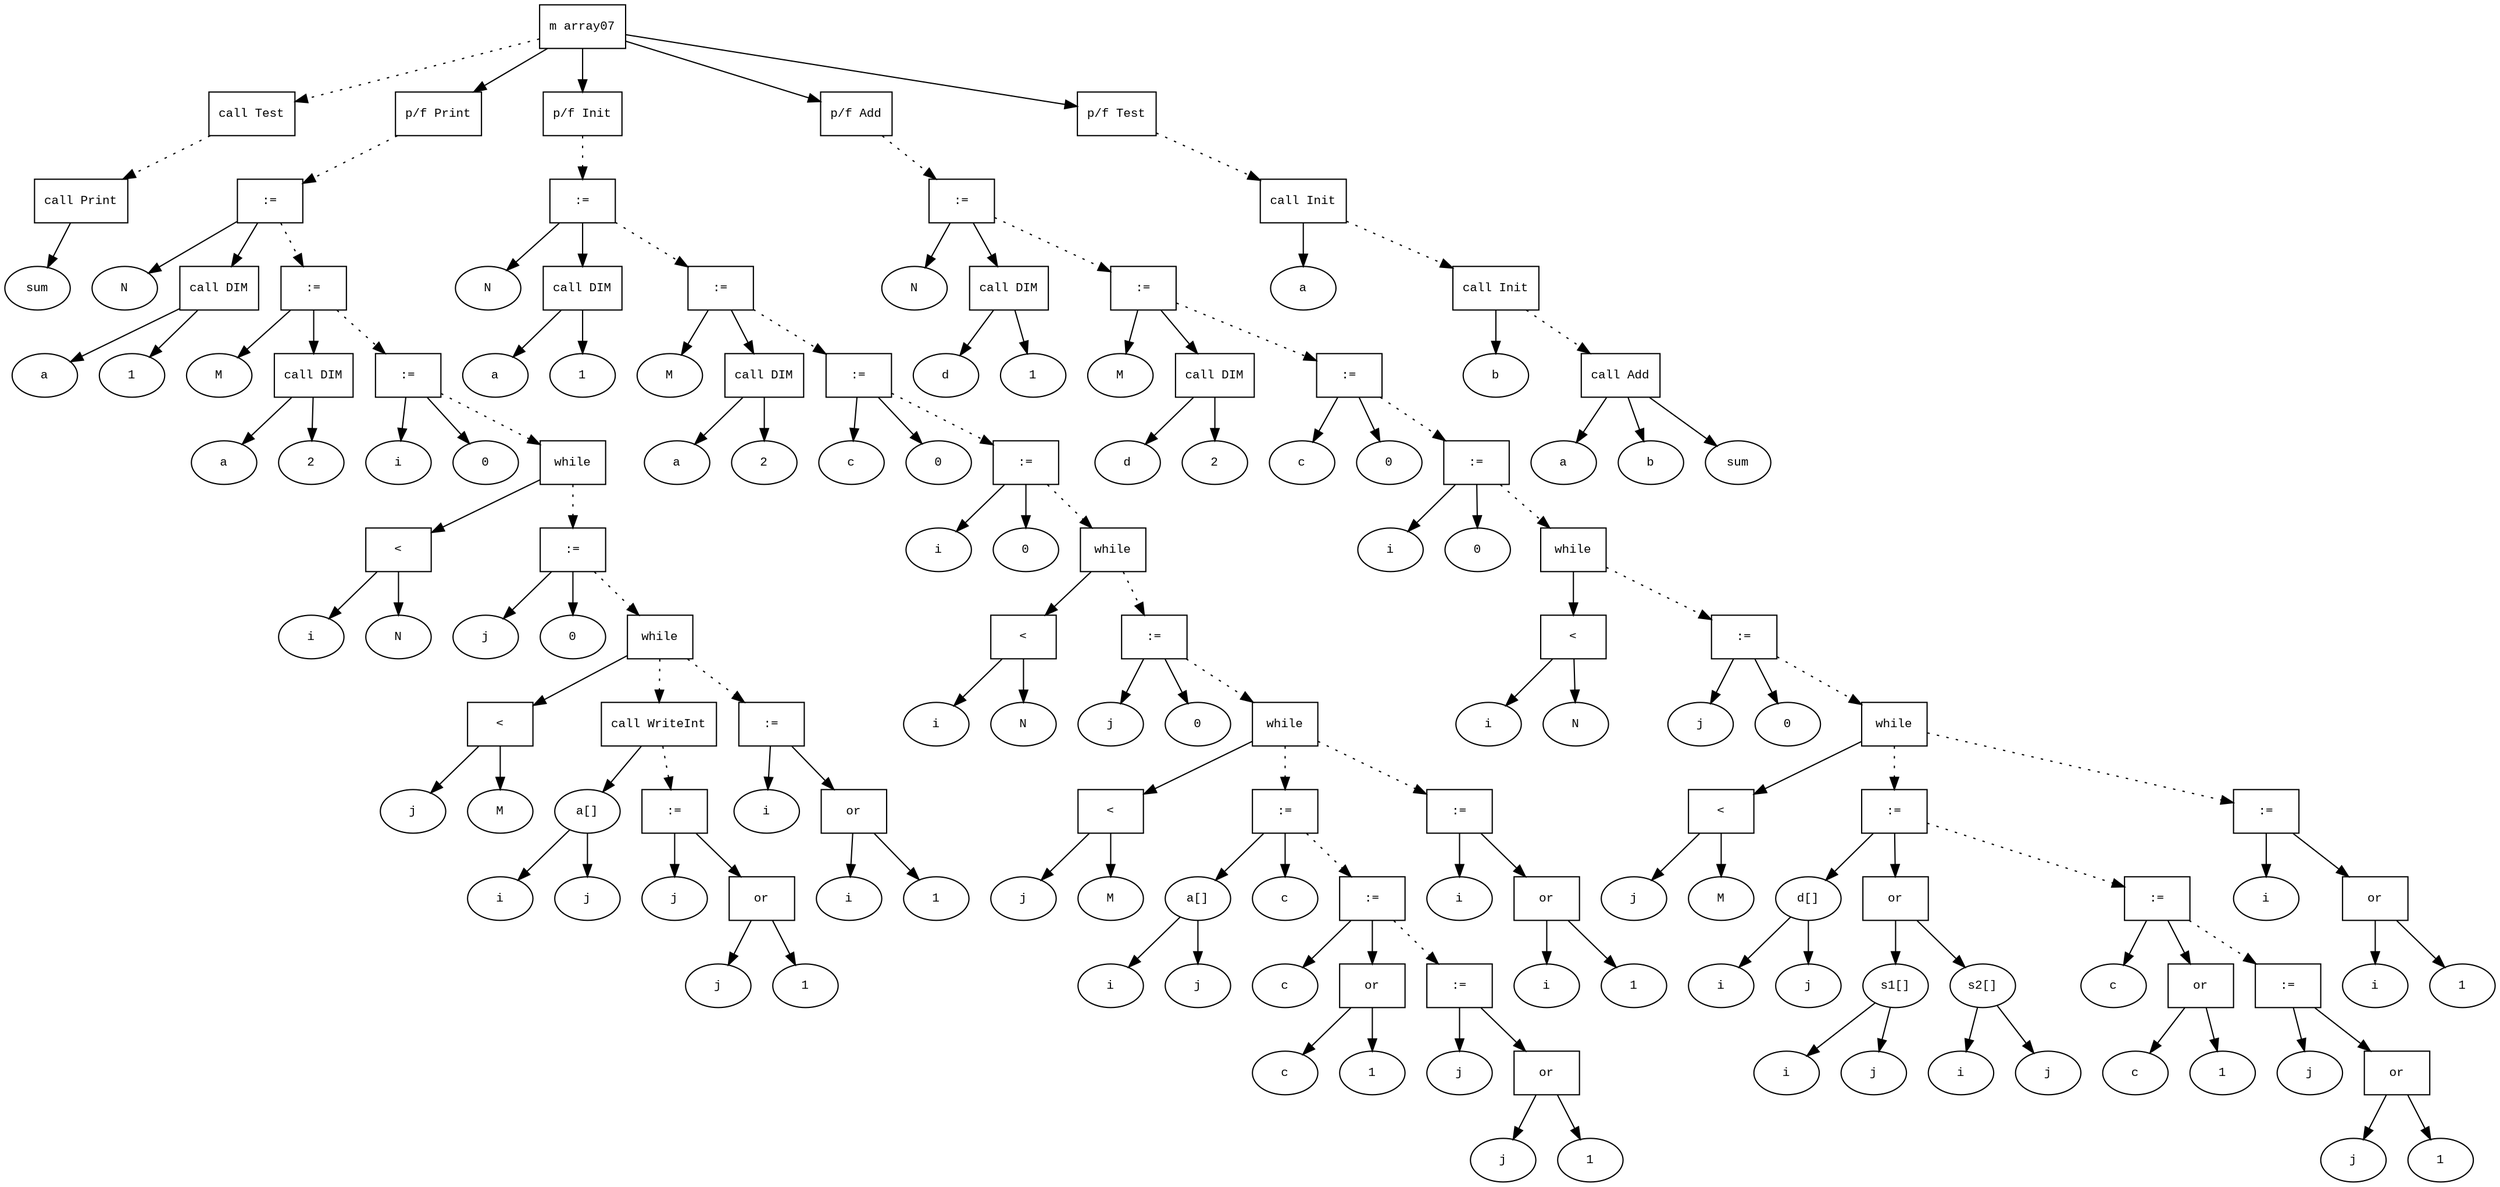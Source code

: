 digraph AST {
  graph [fontname="Times New Roman",fontsize=10];
  node  [fontname="Courier New",fontsize=10];
  edge  [fontname="Times New Roman",fontsize=10];

  node0 [label="m array07",shape=box];
  node155 [label="call Test",shape=box];
  node0 -> node155 [style=dotted];
  node157 [label="call Print",shape=box];
  node158 [label="sum",shape=ellipse];
  node157->node158;
  node155 -> node157 [style=dotted];
  node1 [label="p/f Print",shape=box];
  node6 [label=":=",shape=box];
  node2 [label="N",shape=ellipse];
  node6->node2;
  node3 [label="call DIM",shape=box];
  node4 [label="a",shape=ellipse];
  node3->node4;
  node5 [label="1",shape=ellipse];
  node3->node5;
  node6->node3;
  node1 -> node6 [style=dotted];
  node11 [label=":=",shape=box];
  node7 [label="M",shape=ellipse];
  node11->node7;
  node8 [label="call DIM",shape=box];
  node9 [label="a",shape=ellipse];
  node8->node9;
  node10 [label="2",shape=ellipse];
  node8->node10;
  node11->node8;
  node6 -> node11 [style=dotted];
  node14 [label=":=",shape=box];
  node12 [label="i",shape=ellipse];
  node14->node12;
  node13 [label="0",shape=ellipse];
  node14->node13;
  node11 -> node14 [style=dotted];
  node40 [label="while",shape=box];
  node17 [label="<",shape=box];
  node15 [label="i",shape=ellipse];
  node17->node15;
  node16 [label="N",shape=ellipse];
  node17->node16;
  node40->node17;
  node20 [label=":=",shape=box];
  node18 [label="j",shape=ellipse];
  node20->node18;
  node19 [label="0",shape=ellipse];
  node20->node19;
  node40 -> node20 [style=dotted];
  node34 [label="while",shape=box];
  node23 [label="<",shape=box];
  node21 [label="j",shape=ellipse];
  node23->node21;
  node22 [label="M",shape=ellipse];
  node23->node22;
  node34->node23;
  node24 [label="call WriteInt",shape=box];
  node25 [label="a[]",shape=ellipse];
  node26 [label="i",shape=ellipse];
  node25-> node26;
  node27 [label="j",shape=ellipse];
  node25-> node27;
  node24->node25;
  node34 -> node24 [style=dotted];
  node33 [label=":=",shape=box];
  node29 [label="j",shape=ellipse];
  node33->node29;
  node32 [label="or",shape=box];
  node30 [label="j",shape=ellipse];
  node32->node30;
  node31 [label="1",shape=ellipse];
  node32->node31;
  node33->node32;
  node24 -> node33 [style=dotted];
  node20 -> node34 [style=dotted];
  node39 [label=":=",shape=box];
  node35 [label="i",shape=ellipse];
  node39->node35;
  node38 [label="or",shape=box];
  node36 [label="i",shape=ellipse];
  node38->node36;
  node37 [label="1",shape=ellipse];
  node38->node37;
  node39->node38;
  node34 -> node39 [style=dotted];
  node14 -> node40 [style=dotted];
  node0 -> node1;
  node41 [label="p/f Init",shape=box];
  node46 [label=":=",shape=box];
  node42 [label="N",shape=ellipse];
  node46->node42;
  node43 [label="call DIM",shape=box];
  node44 [label="a",shape=ellipse];
  node43->node44;
  node45 [label="1",shape=ellipse];
  node43->node45;
  node46->node43;
  node41 -> node46 [style=dotted];
  node51 [label=":=",shape=box];
  node47 [label="M",shape=ellipse];
  node51->node47;
  node48 [label="call DIM",shape=box];
  node49 [label="a",shape=ellipse];
  node48->node49;
  node50 [label="2",shape=ellipse];
  node48->node50;
  node51->node48;
  node46 -> node51 [style=dotted];
  node54 [label=":=",shape=box];
  node52 [label="c",shape=ellipse];
  node54->node52;
  node53 [label="0",shape=ellipse];
  node54->node53;
  node51 -> node54 [style=dotted];
  node57 [label=":=",shape=box];
  node55 [label="i",shape=ellipse];
  node57->node55;
  node56 [label="0",shape=ellipse];
  node57->node56;
  node54 -> node57 [style=dotted];
  node88 [label="while",shape=box];
  node60 [label="<",shape=box];
  node58 [label="i",shape=ellipse];
  node60->node58;
  node59 [label="N",shape=ellipse];
  node60->node59;
  node88->node60;
  node63 [label=":=",shape=box];
  node61 [label="j",shape=ellipse];
  node63->node61;
  node62 [label="0",shape=ellipse];
  node63->node62;
  node88 -> node63 [style=dotted];
  node82 [label="while",shape=box];
  node66 [label="<",shape=box];
  node64 [label="j",shape=ellipse];
  node66->node64;
  node65 [label="M",shape=ellipse];
  node66->node65;
  node82->node66;
  node71 [label=":=",shape=box];
  node67 [label="a[]",shape=ellipse];
  node68 [label="i",shape=ellipse];
  node67-> node68;
  node69 [label="j",shape=ellipse];
  node67-> node69;
  node71->node67;
  node70 [label="c",shape=ellipse];
  node71->node70;
  node82 -> node71 [style=dotted];
  node76 [label=":=",shape=box];
  node72 [label="c",shape=ellipse];
  node76->node72;
  node75 [label="or",shape=box];
  node73 [label="c",shape=ellipse];
  node75->node73;
  node74 [label="1",shape=ellipse];
  node75->node74;
  node76->node75;
  node71 -> node76 [style=dotted];
  node81 [label=":=",shape=box];
  node77 [label="j",shape=ellipse];
  node81->node77;
  node80 [label="or",shape=box];
  node78 [label="j",shape=ellipse];
  node80->node78;
  node79 [label="1",shape=ellipse];
  node80->node79;
  node81->node80;
  node76 -> node81 [style=dotted];
  node63 -> node82 [style=dotted];
  node87 [label=":=",shape=box];
  node83 [label="i",shape=ellipse];
  node87->node83;
  node86 [label="or",shape=box];
  node84 [label="i",shape=ellipse];
  node86->node84;
  node85 [label="1",shape=ellipse];
  node86->node85;
  node87->node86;
  node82 -> node87 [style=dotted];
  node57 -> node88 [style=dotted];
  node0 -> node41;
  node89 [label="p/f Add",shape=box];
  node94 [label=":=",shape=box];
  node90 [label="N",shape=ellipse];
  node94->node90;
  node91 [label="call DIM",shape=box];
  node92 [label="d",shape=ellipse];
  node91->node92;
  node93 [label="1",shape=ellipse];
  node91->node93;
  node94->node91;
  node89 -> node94 [style=dotted];
  node99 [label=":=",shape=box];
  node95 [label="M",shape=ellipse];
  node99->node95;
  node96 [label="call DIM",shape=box];
  node97 [label="d",shape=ellipse];
  node96->node97;
  node98 [label="2",shape=ellipse];
  node96->node98;
  node99->node96;
  node94 -> node99 [style=dotted];
  node102 [label=":=",shape=box];
  node100 [label="c",shape=ellipse];
  node102->node100;
  node101 [label="0",shape=ellipse];
  node102->node101;
  node99 -> node102 [style=dotted];
  node105 [label=":=",shape=box];
  node103 [label="i",shape=ellipse];
  node105->node103;
  node104 [label="0",shape=ellipse];
  node105->node104;
  node102 -> node105 [style=dotted];
  node142 [label="while",shape=box];
  node108 [label="<",shape=box];
  node106 [label="i",shape=ellipse];
  node108->node106;
  node107 [label="N",shape=ellipse];
  node108->node107;
  node142->node108;
  node111 [label=":=",shape=box];
  node109 [label="j",shape=ellipse];
  node111->node109;
  node110 [label="0",shape=ellipse];
  node111->node110;
  node142 -> node111 [style=dotted];
  node136 [label="while",shape=box];
  node114 [label="<",shape=box];
  node112 [label="j",shape=ellipse];
  node114->node112;
  node113 [label="M",shape=ellipse];
  node114->node113;
  node136->node114;
  node125 [label=":=",shape=box];
  node115 [label="d[]",shape=ellipse];
  node116 [label="i",shape=ellipse];
  node115-> node116;
  node117 [label="j",shape=ellipse];
  node115-> node117;
  node125->node115;
  node124 [label="or",shape=box];
  node118 [label="s1[]",shape=ellipse];
  node119 [label="i",shape=ellipse];
  node118-> node119;
  node120 [label="j",shape=ellipse];
  node118-> node120;
  node124->node118;
  node121 [label="s2[]",shape=ellipse];
  node122 [label="i",shape=ellipse];
  node121-> node122;
  node123 [label="j",shape=ellipse];
  node121-> node123;
  node124->node121;
  node125->node124;
  node136 -> node125 [style=dotted];
  node130 [label=":=",shape=box];
  node126 [label="c",shape=ellipse];
  node130->node126;
  node129 [label="or",shape=box];
  node127 [label="c",shape=ellipse];
  node129->node127;
  node128 [label="1",shape=ellipse];
  node129->node128;
  node130->node129;
  node125 -> node130 [style=dotted];
  node135 [label=":=",shape=box];
  node131 [label="j",shape=ellipse];
  node135->node131;
  node134 [label="or",shape=box];
  node132 [label="j",shape=ellipse];
  node134->node132;
  node133 [label="1",shape=ellipse];
  node134->node133;
  node135->node134;
  node130 -> node135 [style=dotted];
  node111 -> node136 [style=dotted];
  node141 [label=":=",shape=box];
  node137 [label="i",shape=ellipse];
  node141->node137;
  node140 [label="or",shape=box];
  node138 [label="i",shape=ellipse];
  node140->node138;
  node139 [label="1",shape=ellipse];
  node140->node139;
  node141->node140;
  node136 -> node141 [style=dotted];
  node105 -> node142 [style=dotted];
  node0 -> node89;
  node143 [label="p/f Test",shape=box];
  node144 [label="call Init",shape=box];
  node145 [label="a",shape=ellipse];
  node144->node145;
  node143 -> node144 [style=dotted];
  node147 [label="call Init",shape=box];
  node148 [label="b",shape=ellipse];
  node147->node148;
  node144 -> node147 [style=dotted];
  node150 [label="call Add",shape=box];
  node151 [label="a",shape=ellipse];
  node150->node151;
  node152 [label="b",shape=ellipse];
  node150->node152;
  node153 [label="sum",shape=ellipse];
  node150->node153;
  node147 -> node150 [style=dotted];
  node0 -> node143;
}
